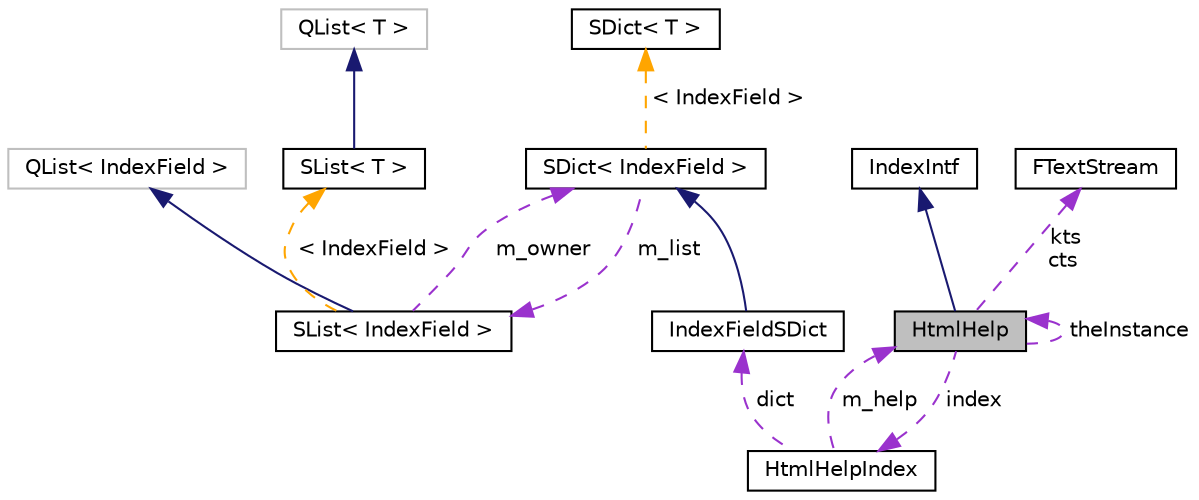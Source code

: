 digraph "HtmlHelp"
{
 // INTERACTIVE_SVG=YES
  edge [fontname="Helvetica",fontsize="10",labelfontname="Helvetica",labelfontsize="10"];
  node [fontname="Helvetica",fontsize="10",shape=record];
  Node2 [label="HtmlHelp",height=0.2,width=0.4,color="black", fillcolor="grey75", style="filled", fontcolor="black"];
  Node3 -> Node2 [dir="back",color="midnightblue",fontsize="10",style="solid",fontname="Helvetica"];
  Node3 [label="IndexIntf",height=0.2,width=0.4,color="black", fillcolor="white", style="filled",URL="$d9/dd5/class_index_intf.html",tooltip="Abstract interface for index generators. "];
  Node4 -> Node2 [dir="back",color="darkorchid3",fontsize="10",style="dashed",label=" kts\ncts" ,fontname="Helvetica"];
  Node4 [label="FTextStream",height=0.2,width=0.4,color="black", fillcolor="white", style="filled",URL="$dc/d3c/class_f_text_stream.html",tooltip="Simplified and optimized version of QTextStream. "];
  Node5 -> Node2 [dir="back",color="darkorchid3",fontsize="10",style="dashed",label=" index" ,fontname="Helvetica"];
  Node5 [label="HtmlHelpIndex",height=0.2,width=0.4,color="black", fillcolor="white", style="filled",URL="$d0/d74/class_html_help_index.html",tooltip="A helper class for HtmlHelp that manages a two level index in alphabetical order. ..."];
  Node6 -> Node5 [dir="back",color="darkorchid3",fontsize="10",style="dashed",label=" dict" ,fontname="Helvetica"];
  Node6 [label="IndexFieldSDict",height=0.2,width=0.4,color="black", fillcolor="white", style="filled",URL="$d3/db1/class_index_field_s_dict.html",tooltip="Sorted dictionary of IndexField objects. "];
  Node7 -> Node6 [dir="back",color="midnightblue",fontsize="10",style="solid",fontname="Helvetica"];
  Node7 [label="SDict\< IndexField \>",height=0.2,width=0.4,color="black", fillcolor="white", style="filled",URL="$d1/d50/class_s_dict.html"];
  Node8 -> Node7 [dir="back",color="darkorchid3",fontsize="10",style="dashed",label=" m_list" ,fontname="Helvetica"];
  Node8 [label="SList\< IndexField \>",height=0.2,width=0.4,color="black", fillcolor="white", style="filled",URL="$df/dce/class_s_list.html"];
  Node9 -> Node8 [dir="back",color="midnightblue",fontsize="10",style="solid",fontname="Helvetica"];
  Node9 [label="QList\< IndexField \>",height=0.2,width=0.4,color="grey75", fillcolor="white", style="filled"];
  Node7 -> Node8 [dir="back",color="darkorchid3",fontsize="10",style="dashed",label=" m_owner" ,fontname="Helvetica"];
  Node10 -> Node8 [dir="back",color="orange",fontsize="10",style="dashed",label=" \< IndexField \>" ,fontname="Helvetica"];
  Node10 [label="SList\< T \>",height=0.2,width=0.4,color="black", fillcolor="white", style="filled",URL="$df/dce/class_s_list.html",tooltip="internal wrapper class that redirects compareValues() to the dictionary "];
  Node11 -> Node10 [dir="back",color="midnightblue",fontsize="10",style="solid",fontname="Helvetica"];
  Node11 [label="QList\< T \>",height=0.2,width=0.4,color="grey75", fillcolor="white", style="filled"];
  Node12 -> Node7 [dir="back",color="orange",fontsize="10",style="dashed",label=" \< IndexField \>" ,fontname="Helvetica"];
  Node12 [label="SDict\< T \>",height=0.2,width=0.4,color="black", fillcolor="white", style="filled",URL="$d1/d50/class_s_dict.html",tooltip="Ordered dictionary of elements of type T. "];
  Node2 -> Node5 [dir="back",color="darkorchid3",fontsize="10",style="dashed",label=" m_help" ,fontname="Helvetica"];
  Node2 -> Node2 [dir="back",color="darkorchid3",fontsize="10",style="dashed",label=" theInstance" ,fontname="Helvetica"];
}
